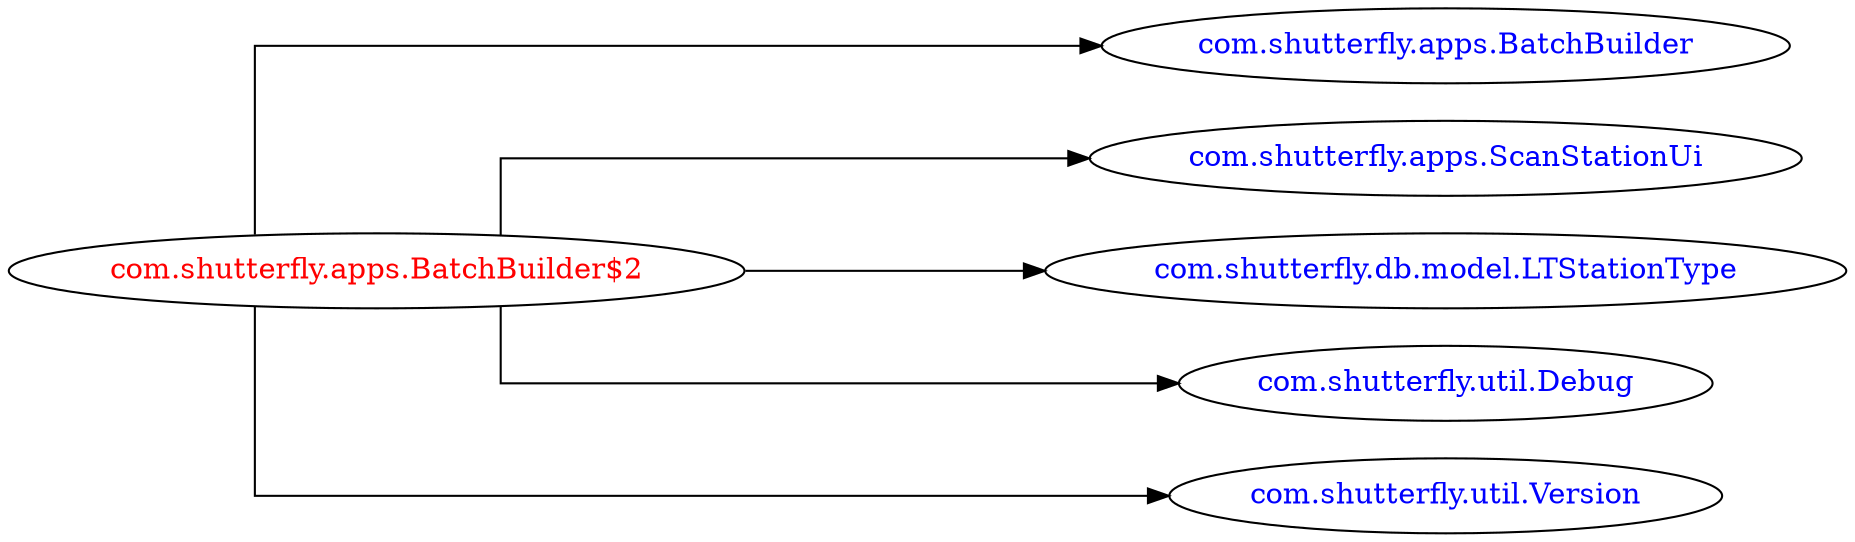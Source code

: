 digraph dependencyGraph {
 concentrate=true;
 ranksep="2.0";
 rankdir="LR"; 
 splines="ortho";
"com.shutterfly.apps.BatchBuilder$2" [fontcolor="red"];
"com.shutterfly.apps.BatchBuilder" [ fontcolor="blue" ];
"com.shutterfly.apps.BatchBuilder$2"->"com.shutterfly.apps.BatchBuilder";
"com.shutterfly.apps.ScanStationUi" [ fontcolor="blue" ];
"com.shutterfly.apps.BatchBuilder$2"->"com.shutterfly.apps.ScanStationUi";
"com.shutterfly.db.model.LTStationType" [ fontcolor="blue" ];
"com.shutterfly.apps.BatchBuilder$2"->"com.shutterfly.db.model.LTStationType";
"com.shutterfly.util.Debug" [ fontcolor="blue" ];
"com.shutterfly.apps.BatchBuilder$2"->"com.shutterfly.util.Debug";
"com.shutterfly.util.Version" [ fontcolor="blue" ];
"com.shutterfly.apps.BatchBuilder$2"->"com.shutterfly.util.Version";
}